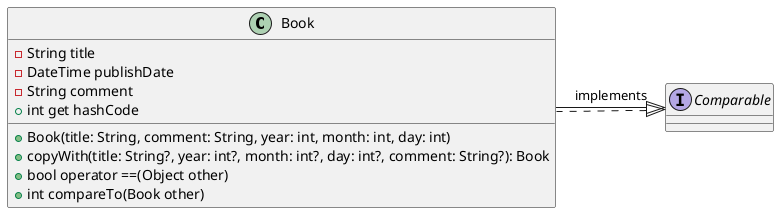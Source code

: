 @startuml
interface Comparable {
}

@startuml
class Book implements Comparable<Book> {
  - String title
  - DateTime publishDate
  - String comment
  + Book(title: String, comment: String, year: int, month: int, day: int)
  + copyWith(title: String?, year: int?, month: int?, day: int?, comment: String?): Book
}

Book -|> Comparable : implements

 ' 오버라이드 된 메서드들
Book : + bool operator ==(Object other)
Book : + int get hashCode
Book : + int compareTo(Book other)
@enduml